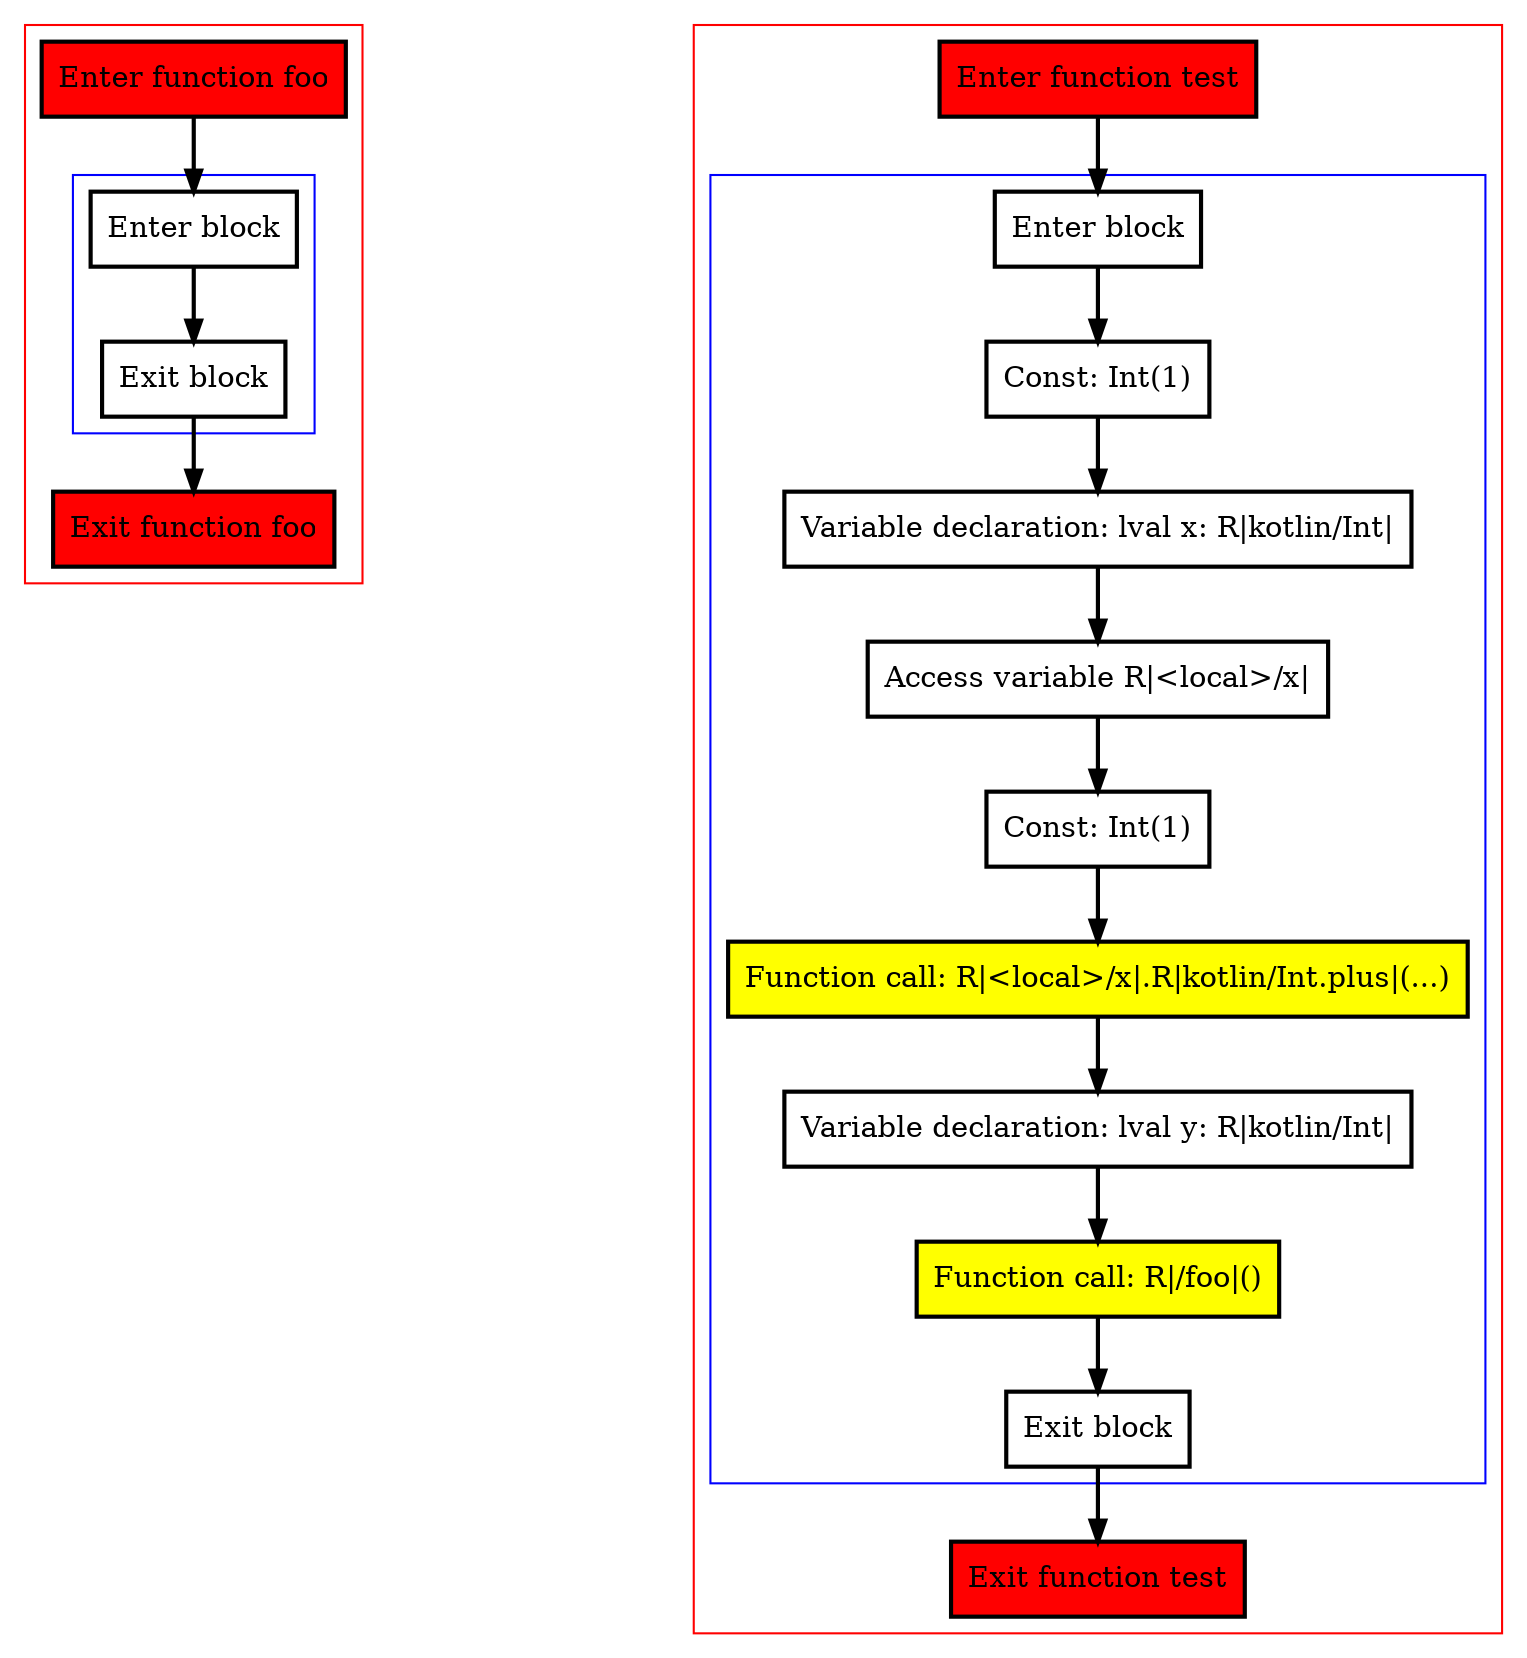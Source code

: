 digraph simple_kt {
    graph [nodesep=3]
    node [shape=box penwidth=2]
    edge [penwidth=2]

    subgraph cluster_0 {
        color=red
        0 [label="Enter function foo" style="filled" fillcolor=red];
        subgraph cluster_1 {
            color=blue
            1 [label="Enter block"];
            2 [label="Exit block"];
        }
        3 [label="Exit function foo" style="filled" fillcolor=red];
    }
    0 -> {1};
    1 -> {2};
    2 -> {3};

    subgraph cluster_2 {
        color=red
        4 [label="Enter function test" style="filled" fillcolor=red];
        subgraph cluster_3 {
            color=blue
            5 [label="Enter block"];
            6 [label="Const: Int(1)"];
            7 [label="Variable declaration: lval x: R|kotlin/Int|"];
            8 [label="Access variable R|<local>/x|"];
            9 [label="Const: Int(1)"];
            10 [label="Function call: R|<local>/x|.R|kotlin/Int.plus|(...)" style="filled" fillcolor=yellow];
            11 [label="Variable declaration: lval y: R|kotlin/Int|"];
            12 [label="Function call: R|/foo|()" style="filled" fillcolor=yellow];
            13 [label="Exit block"];
        }
        14 [label="Exit function test" style="filled" fillcolor=red];
    }
    4 -> {5};
    5 -> {6};
    6 -> {7};
    7 -> {8};
    8 -> {9};
    9 -> {10};
    10 -> {11};
    11 -> {12};
    12 -> {13};
    13 -> {14};

}
